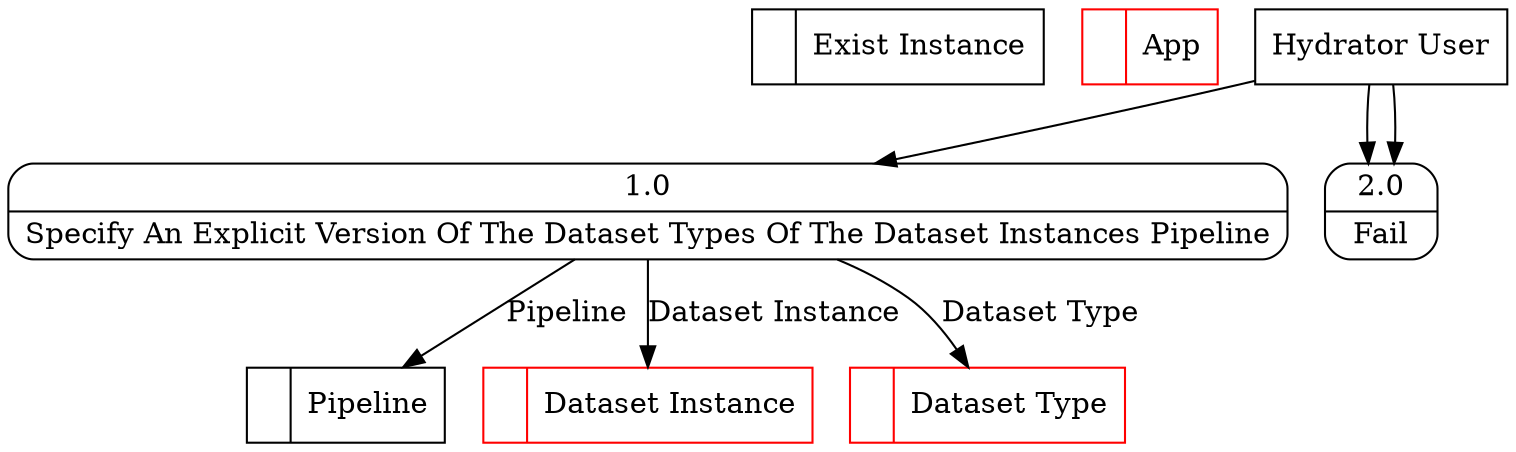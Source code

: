 digraph dfd2{ 
node[shape=record]
200 [label="<f0>  |<f1> Exist Instance " ];
201 [label="<f0>  |<f1> App " color=red];
202 [label="<f0>  |<f1> Pipeline " ];
203 [label="<f0>  |<f1> Dataset Instance " color=red];
204 [label="<f0>  |<f1> Dataset Type " color=red];
205 [label="Hydrator User" shape=box];
206 [label="{<f0> 1.0|<f1> Specify An Explicit Version Of The Dataset Types Of The Dataset Instances Pipeline }" shape=Mrecord];
207 [label="{<f0> 2.0|<f1> Fail }" shape=Mrecord];
205 -> 206
205 -> 207
205 -> 207
206 -> 204 [label="Dataset Type"]
206 -> 203 [label="Dataset Instance"]
206 -> 202 [label="Pipeline"]
}